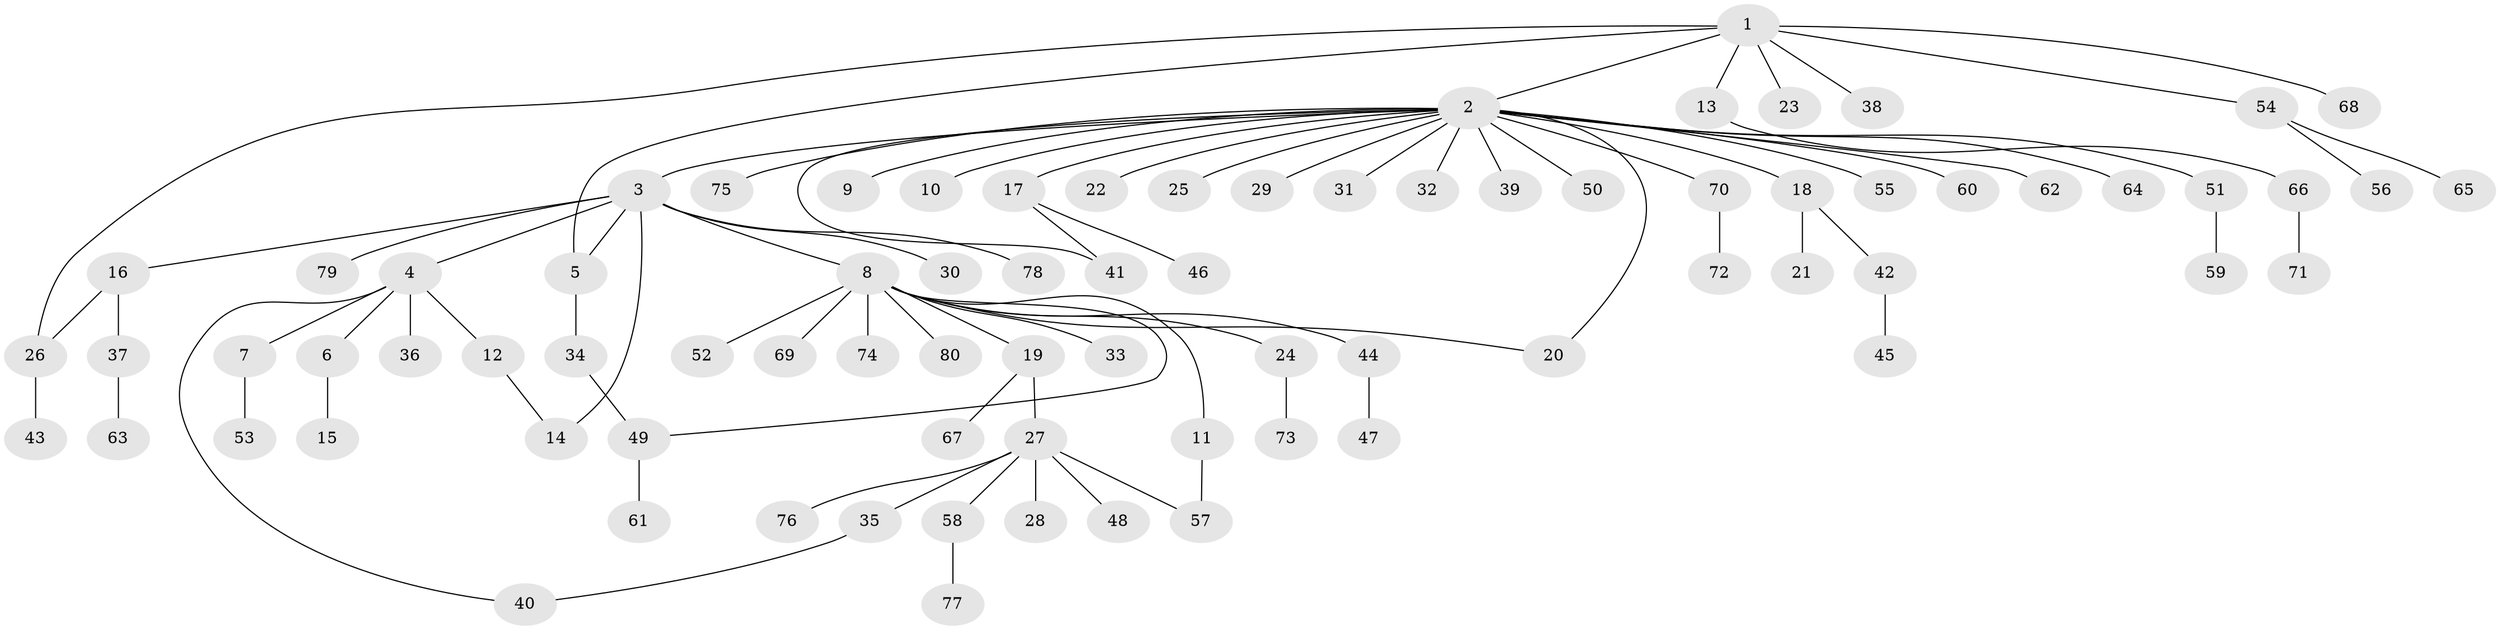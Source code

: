 // coarse degree distribution, {23: 0.025, 5: 0.025, 2: 0.175, 12: 0.025, 1: 0.725, 3: 0.025}
// Generated by graph-tools (version 1.1) at 2025/18/03/04/25 18:18:01]
// undirected, 80 vertices, 87 edges
graph export_dot {
graph [start="1"]
  node [color=gray90,style=filled];
  1;
  2;
  3;
  4;
  5;
  6;
  7;
  8;
  9;
  10;
  11;
  12;
  13;
  14;
  15;
  16;
  17;
  18;
  19;
  20;
  21;
  22;
  23;
  24;
  25;
  26;
  27;
  28;
  29;
  30;
  31;
  32;
  33;
  34;
  35;
  36;
  37;
  38;
  39;
  40;
  41;
  42;
  43;
  44;
  45;
  46;
  47;
  48;
  49;
  50;
  51;
  52;
  53;
  54;
  55;
  56;
  57;
  58;
  59;
  60;
  61;
  62;
  63;
  64;
  65;
  66;
  67;
  68;
  69;
  70;
  71;
  72;
  73;
  74;
  75;
  76;
  77;
  78;
  79;
  80;
  1 -- 2;
  1 -- 5;
  1 -- 13;
  1 -- 23;
  1 -- 26;
  1 -- 38;
  1 -- 54;
  1 -- 68;
  2 -- 3;
  2 -- 9;
  2 -- 10;
  2 -- 17;
  2 -- 18;
  2 -- 20;
  2 -- 22;
  2 -- 25;
  2 -- 29;
  2 -- 31;
  2 -- 32;
  2 -- 39;
  2 -- 41;
  2 -- 50;
  2 -- 51;
  2 -- 55;
  2 -- 60;
  2 -- 62;
  2 -- 64;
  2 -- 70;
  2 -- 75;
  3 -- 4;
  3 -- 5;
  3 -- 8;
  3 -- 14;
  3 -- 16;
  3 -- 30;
  3 -- 78;
  3 -- 79;
  4 -- 6;
  4 -- 7;
  4 -- 12;
  4 -- 36;
  4 -- 40;
  5 -- 34;
  6 -- 15;
  7 -- 53;
  8 -- 11;
  8 -- 19;
  8 -- 20;
  8 -- 24;
  8 -- 33;
  8 -- 44;
  8 -- 49;
  8 -- 52;
  8 -- 69;
  8 -- 74;
  8 -- 80;
  11 -- 57;
  12 -- 14;
  13 -- 66;
  16 -- 26;
  16 -- 37;
  17 -- 41;
  17 -- 46;
  18 -- 21;
  18 -- 42;
  19 -- 27;
  19 -- 67;
  24 -- 73;
  26 -- 43;
  27 -- 28;
  27 -- 35;
  27 -- 48;
  27 -- 57;
  27 -- 58;
  27 -- 76;
  34 -- 49;
  35 -- 40;
  37 -- 63;
  42 -- 45;
  44 -- 47;
  49 -- 61;
  51 -- 59;
  54 -- 56;
  54 -- 65;
  58 -- 77;
  66 -- 71;
  70 -- 72;
}
